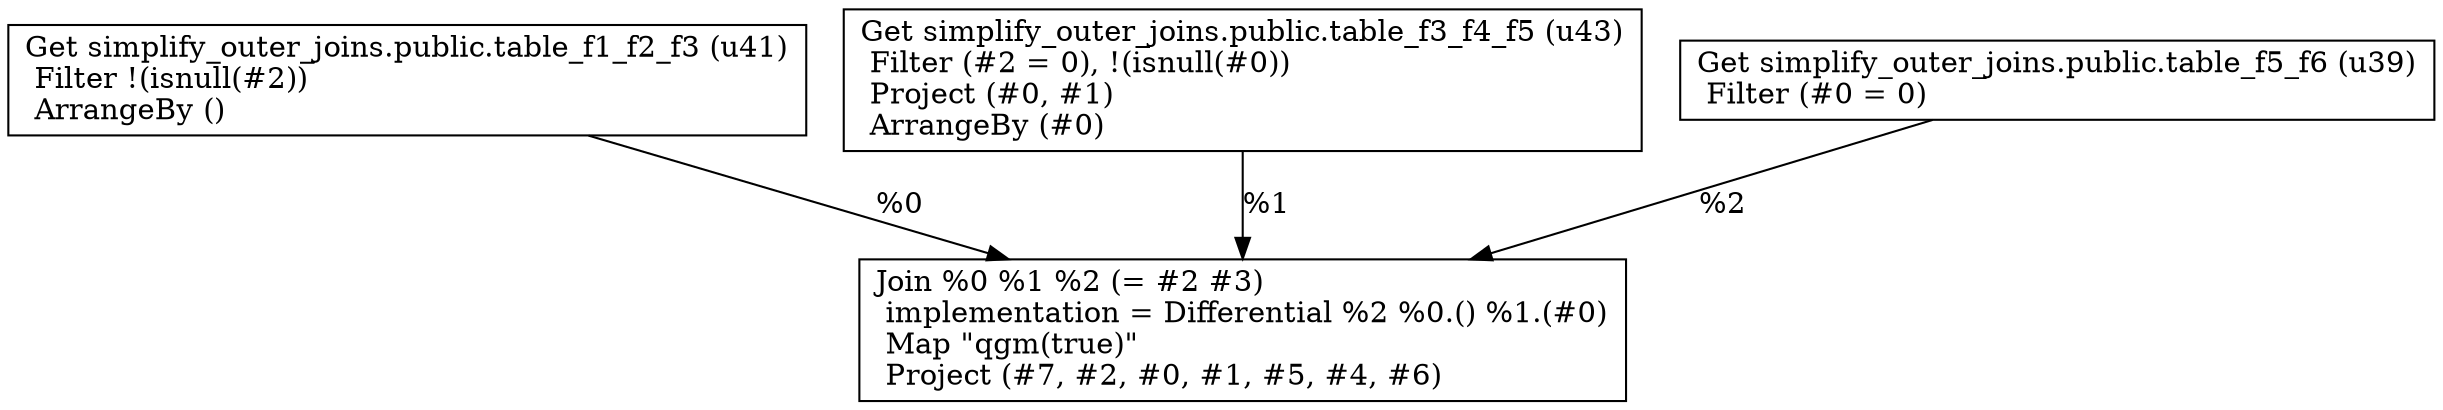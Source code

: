 digraph G {
    node0 [shape = record, label=" Get simplify_outer_joins.public.table_f1_f2_f3 (u41)\l Filter !(isnull(#2))\l ArrangeBy ()\l"]
    node1 [shape = record, label=" Get simplify_outer_joins.public.table_f3_f4_f5 (u43)\l Filter (#2 = 0), !(isnull(#0))\l Project (#0, #1)\l ArrangeBy (#0)\l"]
    node2 [shape = record, label=" Get simplify_outer_joins.public.table_f5_f6 (u39)\l Filter (#0 = 0)\l"]
    node3 [shape = record, label=" Join %0 %1 %2 (= #2 #3)\l  implementation = Differential %2 %0.() %1.(#0)\l Map \"qgm(true)\"\l Project (#7, #2, #0, #1, #5, #4, #6)\l"]
    node0 -> node3 [label = "%0\l"]
    node1 -> node3 [label = "%1\l"]
    node2 -> node3 [label = "%2\l"]
}
